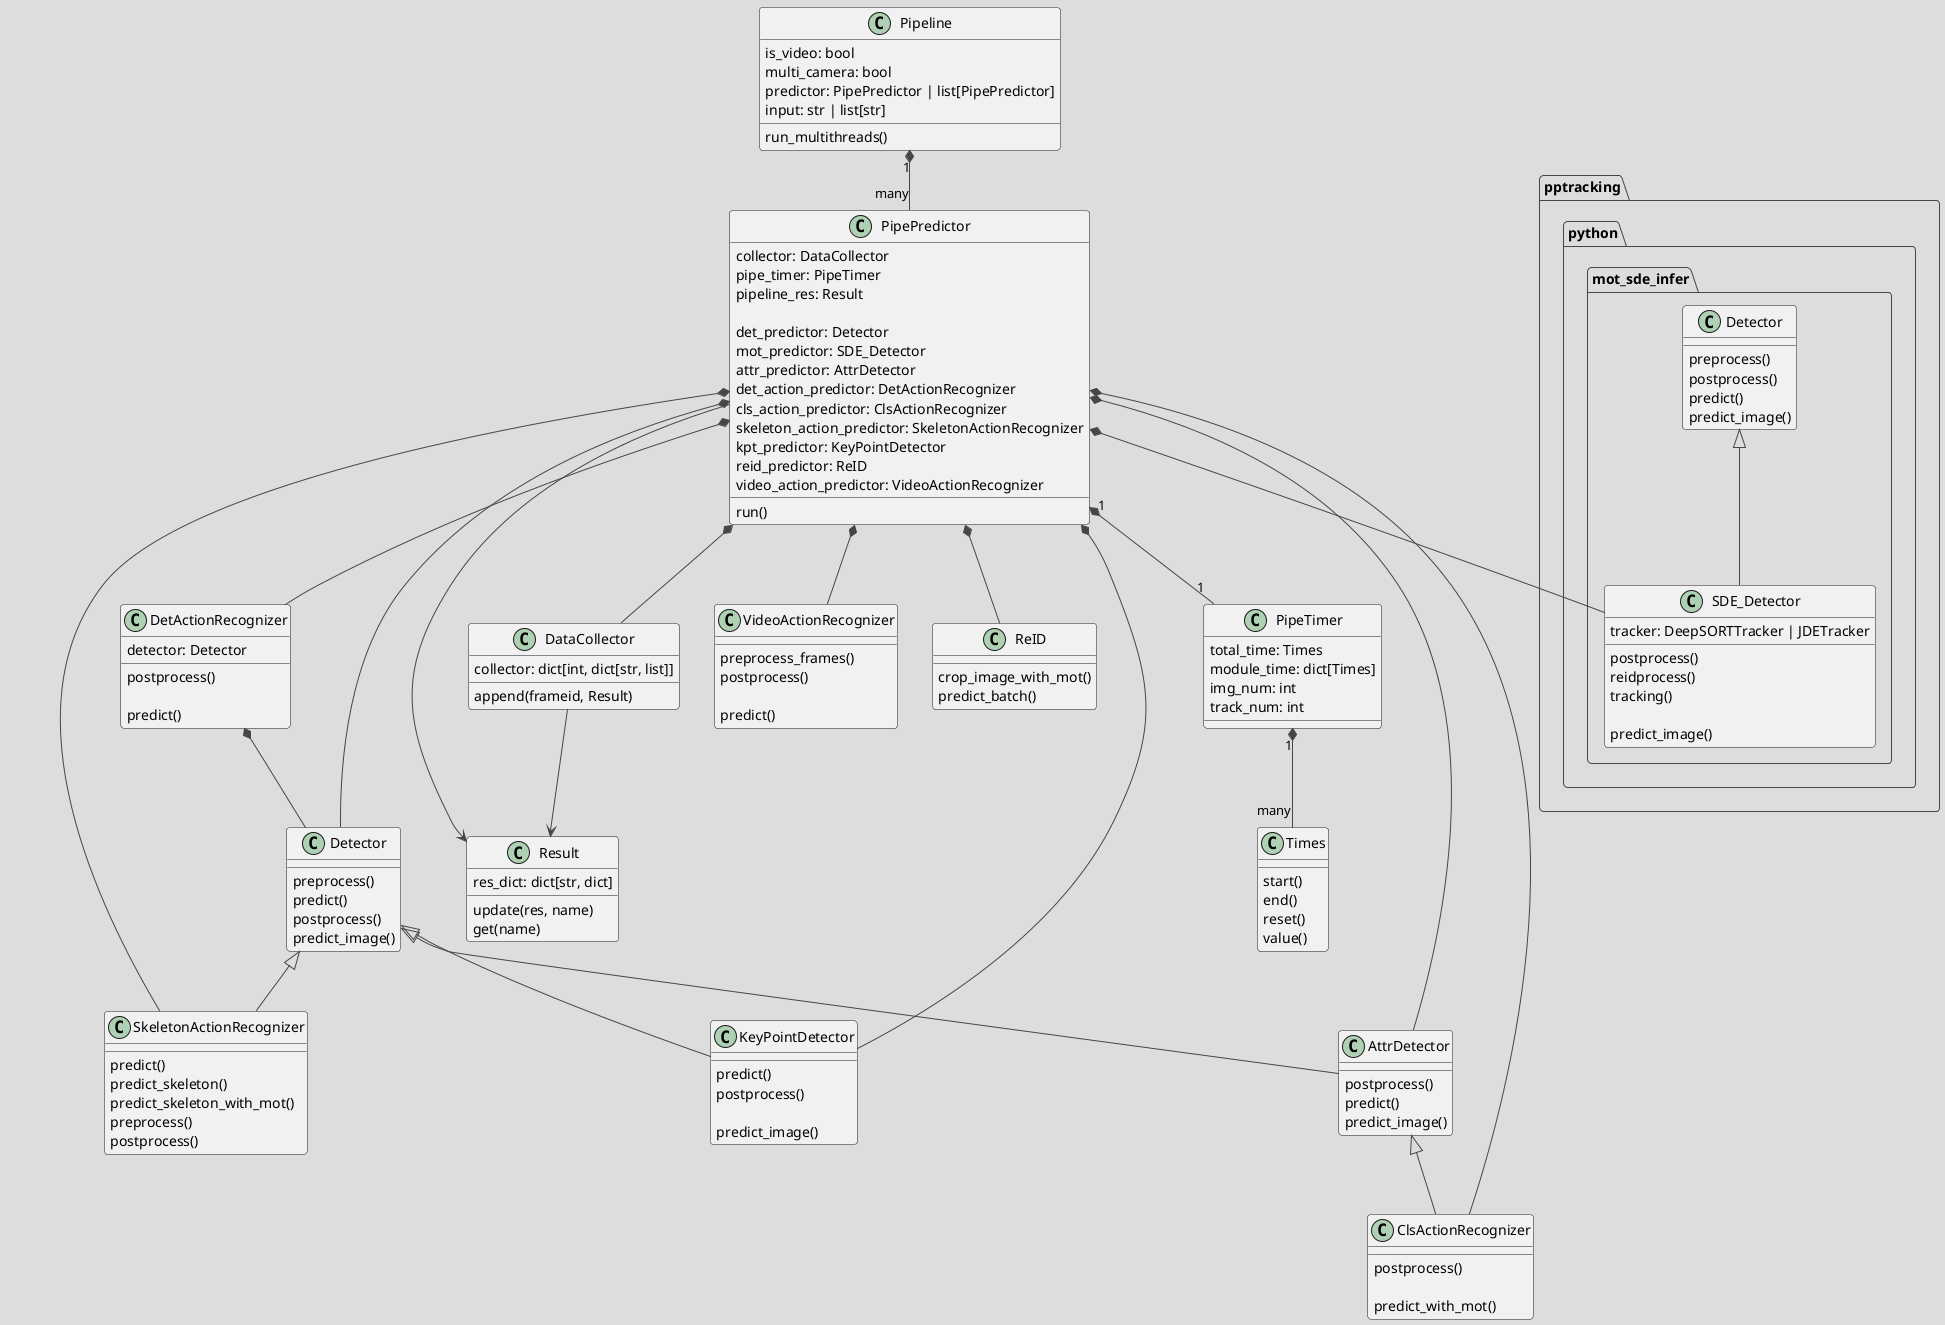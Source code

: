 @startuml
!theme toy

class PipePredictor {
    collector: DataCollector
    pipe_timer: PipeTimer
    pipeline_res: Result

    det_predictor: Detector
    mot_predictor: SDE_Detector
    attr_predictor: AttrDetector
    det_action_predictor: DetActionRecognizer
    cls_action_predictor: ClsActionRecognizer
    skeleton_action_predictor: SkeletonActionRecognizer
    kpt_predictor: KeyPointDetector
    reid_predictor: ReID
    video_action_predictor: VideoActionRecognizer

    run()
}

class Pipeline {
    is_video: bool
    multi_camera: bool
    predictor: PipePredictor | list[PipePredictor]
    input: str | list[str]
    run_multithreads()
}

class Times {
    start()
    end()
    reset()
    value()
}

class PipeTimer {
    total_time: Times
    module_time: dict[Times]
    img_num: int
    track_num: int
}

Pipeline "1" *-- "many" PipePredictor
PipeTimer "1" *-- "many" Times
PipePredictor "1" *-- "1" PipeTimer

class DataCollector {
    collector: dict[int, dict[str, list]]
    append(frameid, Result)
}

class Result {
    res_dict: dict[str, dict]
    update(res, name)
    get(name)
}

PipePredictor *-- DataCollector
PipePredictor --> Result
DataCollector --> Result

class Detector {
    preprocess()
    predict()
    postprocess()
    predict_image()
}

PipePredictor *-- Detector

class AttrDetector {
    postprocess()
    predict()
    predict_image()
}

PipePredictor *-- AttrDetector
Detector <|-- AttrDetector

class SkeletonActionRecognizer {
    predict()
    predict_skeleton()
    predict_skeleton_with_mot()
    preprocess()
    postprocess()
}

PipePredictor *-- SkeletonActionRecognizer
Detector <|-- SkeletonActionRecognizer

class DetActionRecognizer {
    detector: Detector
    postprocess()

    predict()
}

PipePredictor *-- DetActionRecognizer
DetActionRecognizer *-- Detector

class ClsActionRecognizer {
    postprocess()

    predict_with_mot()
}

AttrDetector <|-- ClsActionRecognizer
PipePredictor *-- ClsActionRecognizer

class VideoActionRecognizer {
    preprocess_frames()
    postprocess()

    predict()
}

PipePredictor *-- VideoActionRecognizer

class KeyPointDetector {
    predict()
    postprocess()

    predict_image()
}

Detector <|-- KeyPointDetector
PipePredictor *-- KeyPointDetector

package pptracking.python.mot_sde_infer {
    class "Detector" as MotDetector {
        preprocess()
        postprocess()
        predict()
        predict_image()
    }

    class SDE_Detector {
        tracker: DeepSORTTracker | JDETracker
        postprocess()
        reidprocess()
        tracking()

        predict_image()
    }
    MotDetector <|-- SDE_Detector
    PipePredictor *-- SDE_Detector
}

class ReID {
    crop_image_with_mot()
    predict_batch()
}

PipePredictor *-- ReID


@enduml
